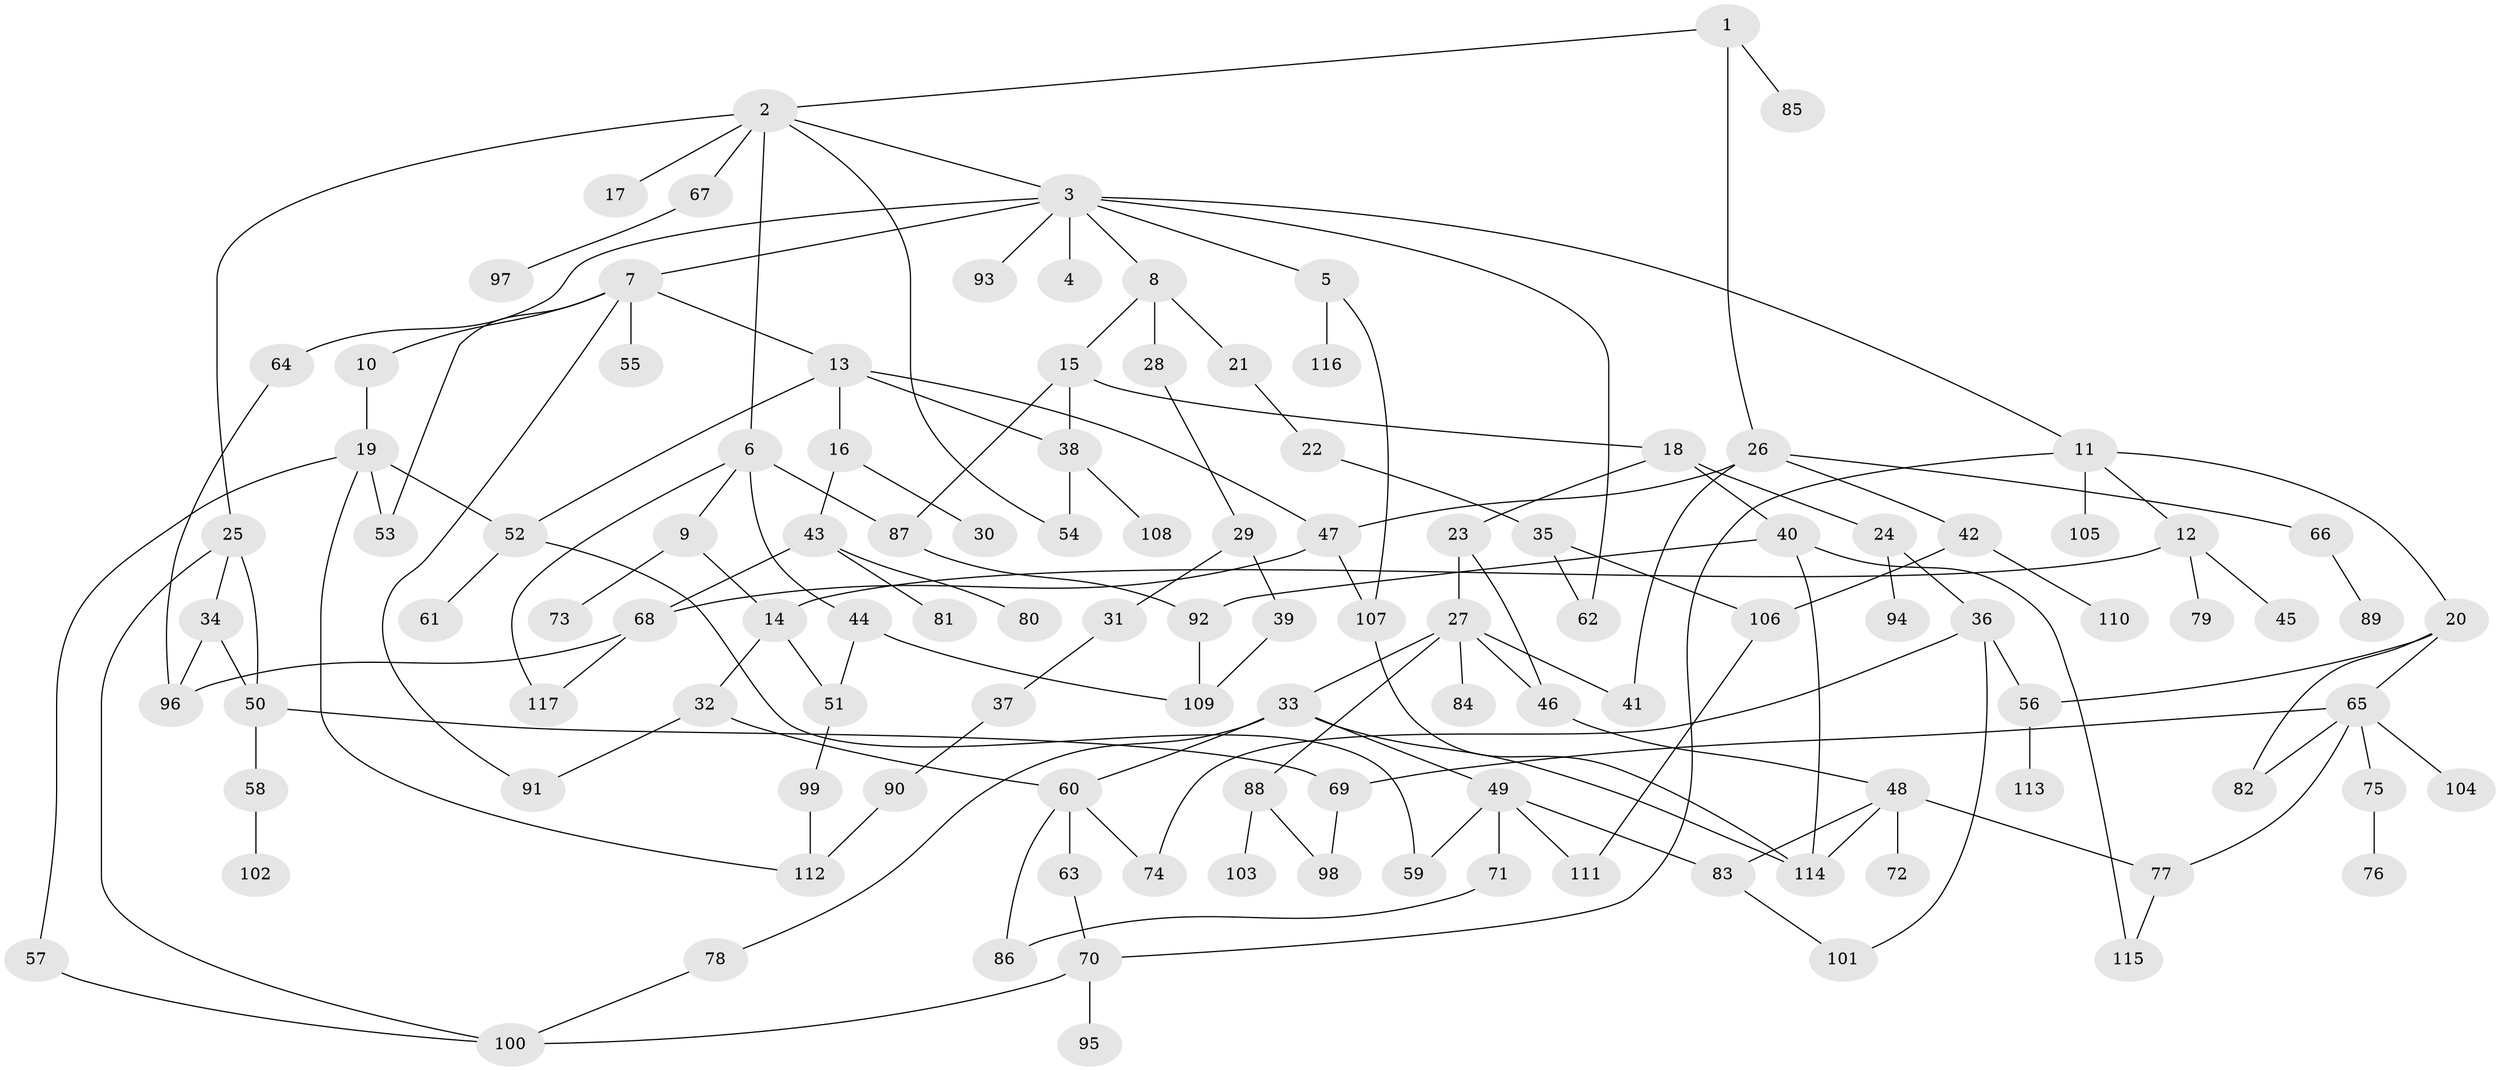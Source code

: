 // coarse degree distribution, {1: 0.391304347826087, 3: 0.15217391304347827, 5: 0.043478260869565216, 4: 0.10869565217391304, 10: 0.043478260869565216, 2: 0.13043478260869565, 7: 0.06521739130434782, 6: 0.043478260869565216, 8: 0.021739130434782608}
// Generated by graph-tools (version 1.1) at 2025/45/03/04/25 21:45:24]
// undirected, 117 vertices, 160 edges
graph export_dot {
graph [start="1"]
  node [color=gray90,style=filled];
  1;
  2;
  3;
  4;
  5;
  6;
  7;
  8;
  9;
  10;
  11;
  12;
  13;
  14;
  15;
  16;
  17;
  18;
  19;
  20;
  21;
  22;
  23;
  24;
  25;
  26;
  27;
  28;
  29;
  30;
  31;
  32;
  33;
  34;
  35;
  36;
  37;
  38;
  39;
  40;
  41;
  42;
  43;
  44;
  45;
  46;
  47;
  48;
  49;
  50;
  51;
  52;
  53;
  54;
  55;
  56;
  57;
  58;
  59;
  60;
  61;
  62;
  63;
  64;
  65;
  66;
  67;
  68;
  69;
  70;
  71;
  72;
  73;
  74;
  75;
  76;
  77;
  78;
  79;
  80;
  81;
  82;
  83;
  84;
  85;
  86;
  87;
  88;
  89;
  90;
  91;
  92;
  93;
  94;
  95;
  96;
  97;
  98;
  99;
  100;
  101;
  102;
  103;
  104;
  105;
  106;
  107;
  108;
  109;
  110;
  111;
  112;
  113;
  114;
  115;
  116;
  117;
  1 -- 2;
  1 -- 26;
  1 -- 85;
  2 -- 3;
  2 -- 6;
  2 -- 17;
  2 -- 25;
  2 -- 54;
  2 -- 67;
  3 -- 4;
  3 -- 5;
  3 -- 7;
  3 -- 8;
  3 -- 11;
  3 -- 64;
  3 -- 93;
  3 -- 62;
  5 -- 107;
  5 -- 116;
  6 -- 9;
  6 -- 44;
  6 -- 87;
  6 -- 117;
  7 -- 10;
  7 -- 13;
  7 -- 55;
  7 -- 53;
  7 -- 91;
  8 -- 15;
  8 -- 21;
  8 -- 28;
  9 -- 73;
  9 -- 14;
  10 -- 19;
  11 -- 12;
  11 -- 20;
  11 -- 105;
  11 -- 70;
  12 -- 14;
  12 -- 45;
  12 -- 79;
  13 -- 16;
  13 -- 38;
  13 -- 47;
  13 -- 52;
  14 -- 32;
  14 -- 51;
  15 -- 18;
  15 -- 87;
  15 -- 38;
  16 -- 30;
  16 -- 43;
  18 -- 23;
  18 -- 24;
  18 -- 40;
  19 -- 53;
  19 -- 57;
  19 -- 112;
  19 -- 52;
  20 -- 65;
  20 -- 82;
  20 -- 56;
  21 -- 22;
  22 -- 35;
  23 -- 27;
  23 -- 46;
  24 -- 36;
  24 -- 94;
  25 -- 34;
  25 -- 50;
  25 -- 100;
  26 -- 42;
  26 -- 66;
  26 -- 47;
  26 -- 41;
  27 -- 33;
  27 -- 41;
  27 -- 46;
  27 -- 84;
  27 -- 88;
  28 -- 29;
  29 -- 31;
  29 -- 39;
  31 -- 37;
  32 -- 91;
  32 -- 60;
  33 -- 49;
  33 -- 60;
  33 -- 78;
  33 -- 114;
  34 -- 96;
  34 -- 50;
  35 -- 62;
  35 -- 106;
  36 -- 56;
  36 -- 101;
  36 -- 74;
  37 -- 90;
  38 -- 108;
  38 -- 54;
  39 -- 109;
  40 -- 92;
  40 -- 115;
  40 -- 114;
  42 -- 110;
  42 -- 106;
  43 -- 80;
  43 -- 81;
  43 -- 68;
  44 -- 109;
  44 -- 51;
  46 -- 48;
  47 -- 68;
  47 -- 107;
  48 -- 72;
  48 -- 77;
  48 -- 83;
  48 -- 114;
  49 -- 71;
  49 -- 83;
  49 -- 59;
  49 -- 111;
  50 -- 58;
  50 -- 69;
  51 -- 99;
  52 -- 59;
  52 -- 61;
  56 -- 113;
  57 -- 100;
  58 -- 102;
  60 -- 63;
  60 -- 74;
  60 -- 86;
  63 -- 70;
  64 -- 96;
  65 -- 69;
  65 -- 75;
  65 -- 104;
  65 -- 82;
  65 -- 77;
  66 -- 89;
  67 -- 97;
  68 -- 117;
  68 -- 96;
  69 -- 98;
  70 -- 95;
  70 -- 100;
  71 -- 86;
  75 -- 76;
  77 -- 115;
  78 -- 100;
  83 -- 101;
  87 -- 92;
  88 -- 98;
  88 -- 103;
  90 -- 112;
  92 -- 109;
  99 -- 112;
  106 -- 111;
  107 -- 114;
}
